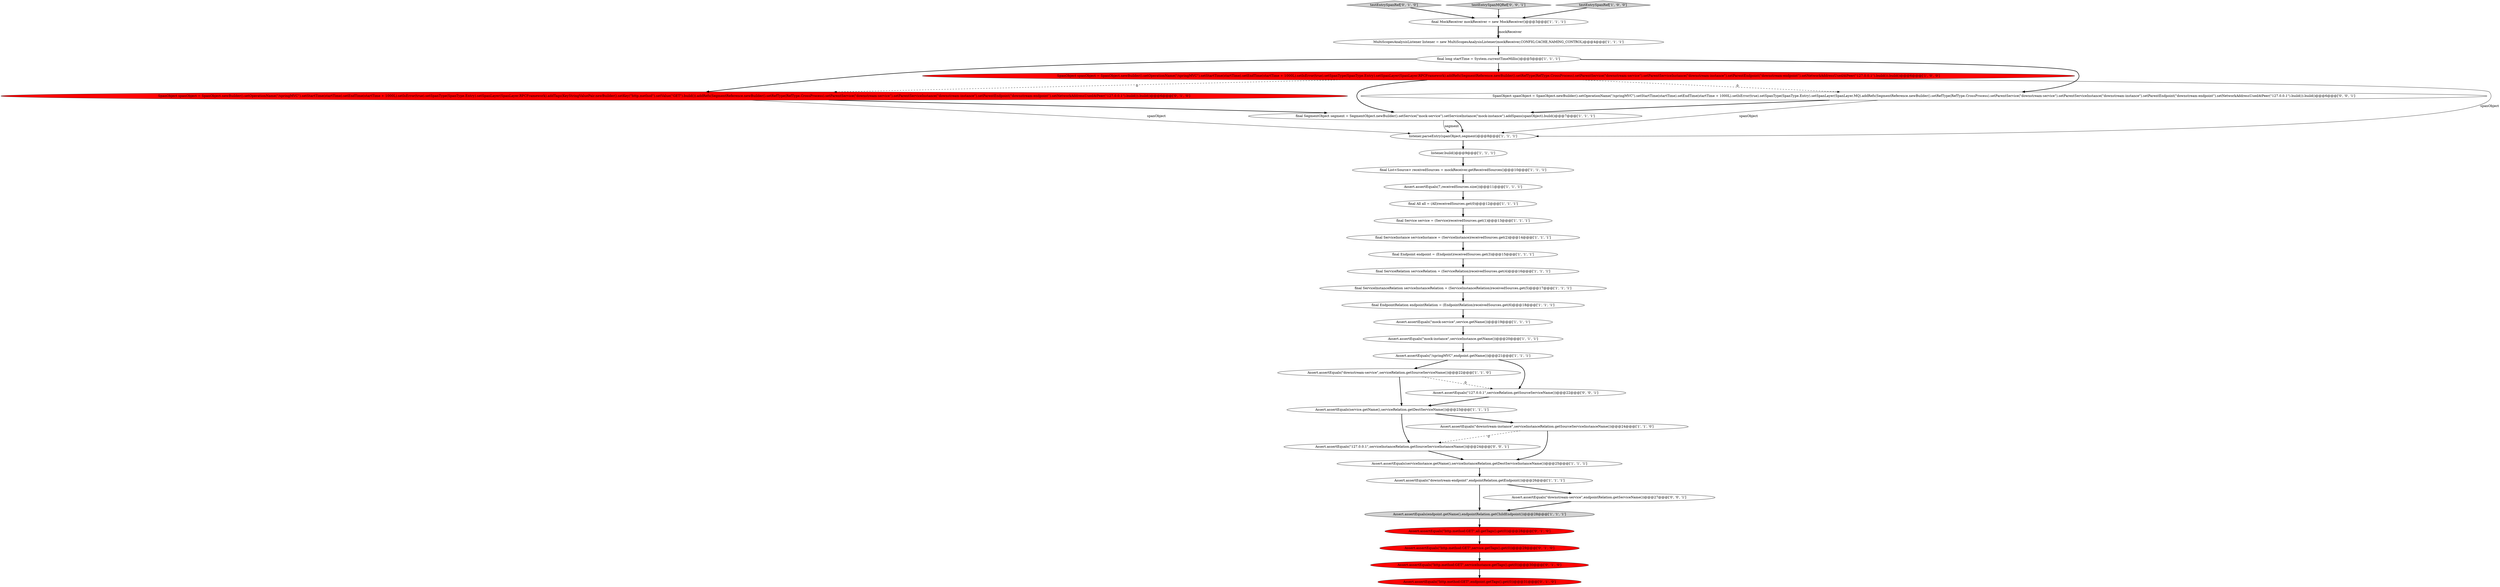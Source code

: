 digraph {
23 [style = filled, label = "final SegmentObject segment = SegmentObject.newBuilder().setService(\"mock-service\").setServiceInstance(\"mock-instance\").addSpans(spanObject).build()@@@7@@@['1', '1', '1']", fillcolor = white, shape = ellipse image = "AAA0AAABBB1BBB"];
19 [style = filled, label = "final EndpointRelation endpointRelation = (EndpointRelation)receivedSources.get(6)@@@18@@@['1', '1', '1']", fillcolor = white, shape = ellipse image = "AAA0AAABBB1BBB"];
6 [style = filled, label = "Assert.assertEquals(endpoint.getName(),endpointRelation.getChildEndpoint())@@@28@@@['1', '1', '1']", fillcolor = lightgray, shape = ellipse image = "AAA0AAABBB1BBB"];
26 [style = filled, label = "SpanObject spanObject = SpanObject.newBuilder().setOperationName(\"/springMVC\").setStartTime(startTime).setEndTime(startTime + 1000L).setIsError(true).setSpanType(SpanType.Entry).setSpanLayer(SpanLayer.RPCFramework).addTags(KeyStringValuePair.newBuilder().setKey(\"http.method\").setValue(\"GET\").build()).addRefs(SegmentReference.newBuilder().setRefType(RefType.CrossProcess).setParentService(\"downstream-service\").setParentServiceInstance(\"downstream-instance\").setParentEndpoint(\"downstream-endpoint\").setNetworkAddressUsedAtPeer(\"127.0.0.1\").build()).build()@@@6@@@['0', '1', '0']", fillcolor = red, shape = ellipse image = "AAA1AAABBB2BBB"];
2 [style = filled, label = "final long startTime = System.currentTimeMillis()@@@5@@@['1', '1', '1']", fillcolor = white, shape = ellipse image = "AAA0AAABBB1BBB"];
31 [style = filled, label = "Assert.assertEquals(\"http.method:GET\",service.getTags().get(0))@@@29@@@['0', '1', '0']", fillcolor = red, shape = ellipse image = "AAA1AAABBB2BBB"];
25 [style = filled, label = "Assert.assertEquals(serviceInstance.getName(),serviceInstanceRelation.getDestServiceInstanceName())@@@25@@@['1', '1', '1']", fillcolor = white, shape = ellipse image = "AAA0AAABBB1BBB"];
24 [style = filled, label = "listener.parseEntry(spanObject,segment)@@@8@@@['1', '1', '1']", fillcolor = white, shape = ellipse image = "AAA0AAABBB1BBB"];
35 [style = filled, label = "Assert.assertEquals(\"127.0.0.1\",serviceInstanceRelation.getSourceServiceInstanceName())@@@24@@@['0', '0', '1']", fillcolor = white, shape = ellipse image = "AAA0AAABBB3BBB"];
3 [style = filled, label = "final Endpoint endpoint = (Endpoint)receivedSources.get(3)@@@15@@@['1', '1', '1']", fillcolor = white, shape = ellipse image = "AAA0AAABBB1BBB"];
15 [style = filled, label = "Assert.assertEquals(\"downstream-endpoint\",endpointRelation.getEndpoint())@@@26@@@['1', '1', '1']", fillcolor = white, shape = ellipse image = "AAA0AAABBB1BBB"];
22 [style = filled, label = "SpanObject spanObject = SpanObject.newBuilder().setOperationName(\"/springMVC\").setStartTime(startTime).setEndTime(startTime + 1000L).setIsError(true).setSpanType(SpanType.Entry).setSpanLayer(SpanLayer.RPCFramework).addRefs(SegmentReference.newBuilder().setRefType(RefType.CrossProcess).setParentService(\"downstream-service\").setParentServiceInstance(\"downstream-instance\").setParentEndpoint(\"downstream-endpoint\").setNetworkAddressUsedAtPeer(\"127.0.0.1\").build()).build()@@@6@@@['1', '0', '0']", fillcolor = red, shape = ellipse image = "AAA1AAABBB1BBB"];
33 [style = filled, label = "SpanObject spanObject = SpanObject.newBuilder().setOperationName(\"/springMVC\").setStartTime(startTime).setEndTime(startTime + 1000L).setIsError(true).setSpanType(SpanType.Entry).setSpanLayer(SpanLayer.MQ).addRefs(SegmentReference.newBuilder().setRefType(RefType.CrossProcess).setParentService(\"downstream-service\").setParentServiceInstance(\"downstream-instance\").setParentEndpoint(\"downstream-endpoint\").setNetworkAddressUsedAtPeer(\"127.0.0.1\").build()).build()@@@6@@@['0', '0', '1']", fillcolor = white, shape = ellipse image = "AAA0AAABBB3BBB"];
5 [style = filled, label = "final MockReceiver mockReceiver = new MockReceiver()@@@3@@@['1', '1', '1']", fillcolor = white, shape = ellipse image = "AAA0AAABBB1BBB"];
18 [style = filled, label = "final List<Source> receivedSources = mockReceiver.getReceivedSources()@@@10@@@['1', '1', '1']", fillcolor = white, shape = ellipse image = "AAA0AAABBB1BBB"];
10 [style = filled, label = "Assert.assertEquals(\"mock-instance\",serviceInstance.getName())@@@20@@@['1', '1', '1']", fillcolor = white, shape = ellipse image = "AAA0AAABBB1BBB"];
17 [style = filled, label = "Assert.assertEquals(7,receivedSources.size())@@@11@@@['1', '1', '1']", fillcolor = white, shape = ellipse image = "AAA0AAABBB1BBB"];
30 [style = filled, label = "testEntrySpanRef['0', '1', '0']", fillcolor = lightgray, shape = diamond image = "AAA0AAABBB2BBB"];
0 [style = filled, label = "Assert.assertEquals(\"mock-service\",service.getName())@@@19@@@['1', '1', '1']", fillcolor = white, shape = ellipse image = "AAA0AAABBB1BBB"];
12 [style = filled, label = "listener.build()@@@9@@@['1', '1', '1']", fillcolor = white, shape = ellipse image = "AAA0AAABBB1BBB"];
20 [style = filled, label = "final All all = (All)receivedSources.get(0)@@@12@@@['1', '1', '1']", fillcolor = white, shape = ellipse image = "AAA0AAABBB1BBB"];
4 [style = filled, label = "final ServiceInstance serviceInstance = (ServiceInstance)receivedSources.get(2)@@@14@@@['1', '1', '1']", fillcolor = white, shape = ellipse image = "AAA0AAABBB1BBB"];
21 [style = filled, label = "final ServiceRelation serviceRelation = (ServiceRelation)receivedSources.get(4)@@@16@@@['1', '1', '1']", fillcolor = white, shape = ellipse image = "AAA0AAABBB1BBB"];
29 [style = filled, label = "Assert.assertEquals(\"http.method:GET\",serviceInstance.getTags().get(0))@@@30@@@['0', '1', '0']", fillcolor = red, shape = ellipse image = "AAA1AAABBB2BBB"];
32 [style = filled, label = "testEntrySpanMQRef['0', '0', '1']", fillcolor = lightgray, shape = diamond image = "AAA0AAABBB3BBB"];
16 [style = filled, label = "Assert.assertEquals(\"downstream-service\",serviceRelation.getSourceServiceName())@@@22@@@['1', '1', '0']", fillcolor = white, shape = ellipse image = "AAA0AAABBB1BBB"];
9 [style = filled, label = "final ServiceInstanceRelation serviceInstanceRelation = (ServiceInstanceRelation)receivedSources.get(5)@@@17@@@['1', '1', '1']", fillcolor = white, shape = ellipse image = "AAA0AAABBB1BBB"];
13 [style = filled, label = "testEntrySpanRef['1', '0', '0']", fillcolor = lightgray, shape = diamond image = "AAA0AAABBB1BBB"];
27 [style = filled, label = "Assert.assertEquals(\"http.method:GET\",endpoint.getTags().get(0))@@@31@@@['0', '1', '0']", fillcolor = red, shape = ellipse image = "AAA1AAABBB2BBB"];
7 [style = filled, label = "Assert.assertEquals(\"/springMVC\",endpoint.getName())@@@21@@@['1', '1', '1']", fillcolor = white, shape = ellipse image = "AAA0AAABBB1BBB"];
34 [style = filled, label = "Assert.assertEquals(\"127.0.0.1\",serviceRelation.getSourceServiceName())@@@22@@@['0', '0', '1']", fillcolor = white, shape = ellipse image = "AAA0AAABBB3BBB"];
36 [style = filled, label = "Assert.assertEquals(\"downstream-service\",endpointRelation.getServiceName())@@@27@@@['0', '0', '1']", fillcolor = white, shape = ellipse image = "AAA0AAABBB3BBB"];
28 [style = filled, label = "Assert.assertEquals(\"http.method:GET\",all.getTags().get(0))@@@28@@@['0', '1', '0']", fillcolor = red, shape = ellipse image = "AAA1AAABBB2BBB"];
1 [style = filled, label = "Assert.assertEquals(\"downstream-instance\",serviceInstanceRelation.getSourceServiceInstanceName())@@@24@@@['1', '1', '0']", fillcolor = white, shape = ellipse image = "AAA0AAABBB1BBB"];
11 [style = filled, label = "Assert.assertEquals(service.getName(),serviceRelation.getDestServiceName())@@@23@@@['1', '1', '1']", fillcolor = white, shape = ellipse image = "AAA0AAABBB1BBB"];
8 [style = filled, label = "MultiScopesAnalysisListener listener = new MultiScopesAnalysisListener(mockReceiver,CONFIG,CACHE,NAMING_CONTROL)@@@4@@@['1', '1', '1']", fillcolor = white, shape = ellipse image = "AAA0AAABBB1BBB"];
14 [style = filled, label = "final Service service = (Service)receivedSources.get(1)@@@13@@@['1', '1', '1']", fillcolor = white, shape = ellipse image = "AAA0AAABBB1BBB"];
36->6 [style = bold, label=""];
32->5 [style = bold, label=""];
5->8 [style = bold, label=""];
4->3 [style = bold, label=""];
24->12 [style = bold, label=""];
2->26 [style = bold, label=""];
16->11 [style = bold, label=""];
1->35 [style = dashed, label="0"];
11->1 [style = bold, label=""];
22->33 [style = dashed, label="0"];
28->31 [style = bold, label=""];
33->24 [style = solid, label="spanObject"];
18->17 [style = bold, label=""];
31->29 [style = bold, label=""];
20->14 [style = bold, label=""];
15->6 [style = bold, label=""];
26->24 [style = solid, label="spanObject"];
22->24 [style = solid, label="spanObject"];
22->23 [style = bold, label=""];
10->7 [style = bold, label=""];
34->11 [style = bold, label=""];
11->35 [style = bold, label=""];
19->0 [style = bold, label=""];
33->23 [style = bold, label=""];
35->25 [style = bold, label=""];
16->34 [style = dashed, label="0"];
29->27 [style = bold, label=""];
23->24 [style = bold, label=""];
21->9 [style = bold, label=""];
0->10 [style = bold, label=""];
7->34 [style = bold, label=""];
8->2 [style = bold, label=""];
30->5 [style = bold, label=""];
26->23 [style = bold, label=""];
7->16 [style = bold, label=""];
12->18 [style = bold, label=""];
13->5 [style = bold, label=""];
25->15 [style = bold, label=""];
9->19 [style = bold, label=""];
2->33 [style = bold, label=""];
23->24 [style = solid, label="segment"];
3->21 [style = bold, label=""];
5->8 [style = solid, label="mockReceiver"];
17->20 [style = bold, label=""];
2->22 [style = bold, label=""];
1->25 [style = bold, label=""];
15->36 [style = bold, label=""];
6->28 [style = bold, label=""];
14->4 [style = bold, label=""];
22->26 [style = dashed, label="0"];
}
